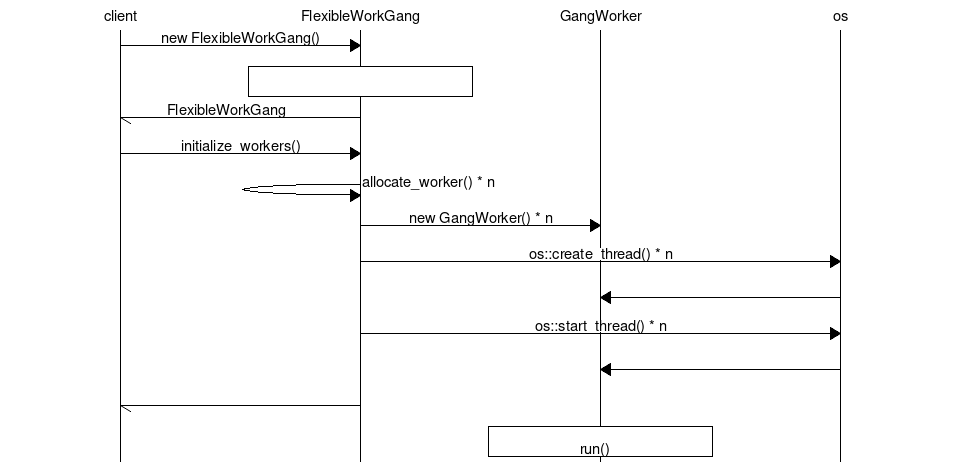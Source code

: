 msc {
    hscale = "1.6";

    client,FlexibleWorkGang,GangWorker,os;

    client => FlexibleWorkGang [label="new FlexibleWorkGang()"];
    FlexibleWorkGang box FlexibleWorkGang [label="モニタ生成など"];
    client <- FlexibleWorkGang [label="FlexibleWorkGangのインスタンス"];
    client => FlexibleWorkGang [label="initialize_workers()"];
    FlexibleWorkGang => FlexibleWorkGang [label="allocate_worker() * n"];
    FlexibleWorkGang => GangWorker [label="new GangWorker() * n"];
    FlexibleWorkGang => os [label="os::create_thread() * n"];
    os => GangWorker [label="スレッドの生成"];
    FlexibleWorkGang => os [label="os::start_thread() * n"];
    os => GangWorker [label="スレッドの起動"];
    client <- FlexibleWorkGang [label="準備完了"];
    GangWorker box GangWorker [label="それぞれのスレッドで\nrun()を実行"];
}